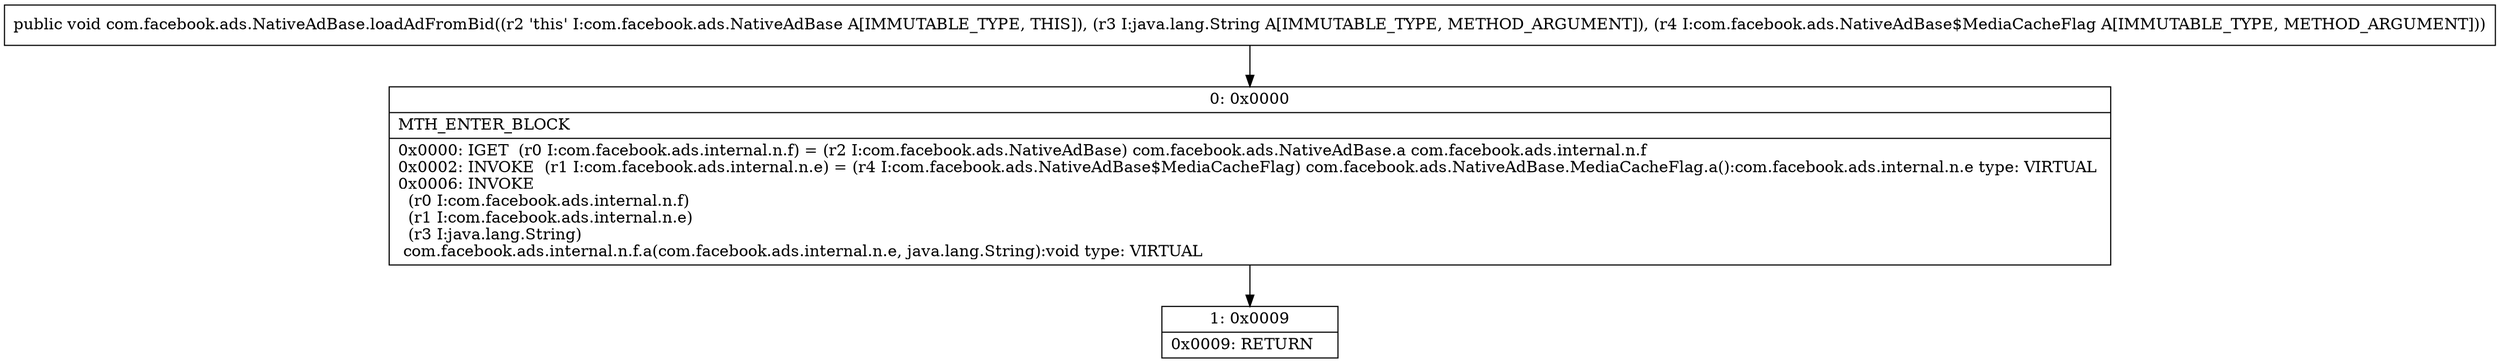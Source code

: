 digraph "CFG forcom.facebook.ads.NativeAdBase.loadAdFromBid(Ljava\/lang\/String;Lcom\/facebook\/ads\/NativeAdBase$MediaCacheFlag;)V" {
Node_0 [shape=record,label="{0\:\ 0x0000|MTH_ENTER_BLOCK\l|0x0000: IGET  (r0 I:com.facebook.ads.internal.n.f) = (r2 I:com.facebook.ads.NativeAdBase) com.facebook.ads.NativeAdBase.a com.facebook.ads.internal.n.f \l0x0002: INVOKE  (r1 I:com.facebook.ads.internal.n.e) = (r4 I:com.facebook.ads.NativeAdBase$MediaCacheFlag) com.facebook.ads.NativeAdBase.MediaCacheFlag.a():com.facebook.ads.internal.n.e type: VIRTUAL \l0x0006: INVOKE  \l  (r0 I:com.facebook.ads.internal.n.f)\l  (r1 I:com.facebook.ads.internal.n.e)\l  (r3 I:java.lang.String)\l com.facebook.ads.internal.n.f.a(com.facebook.ads.internal.n.e, java.lang.String):void type: VIRTUAL \l}"];
Node_1 [shape=record,label="{1\:\ 0x0009|0x0009: RETURN   \l}"];
MethodNode[shape=record,label="{public void com.facebook.ads.NativeAdBase.loadAdFromBid((r2 'this' I:com.facebook.ads.NativeAdBase A[IMMUTABLE_TYPE, THIS]), (r3 I:java.lang.String A[IMMUTABLE_TYPE, METHOD_ARGUMENT]), (r4 I:com.facebook.ads.NativeAdBase$MediaCacheFlag A[IMMUTABLE_TYPE, METHOD_ARGUMENT])) }"];
MethodNode -> Node_0;
Node_0 -> Node_1;
}

